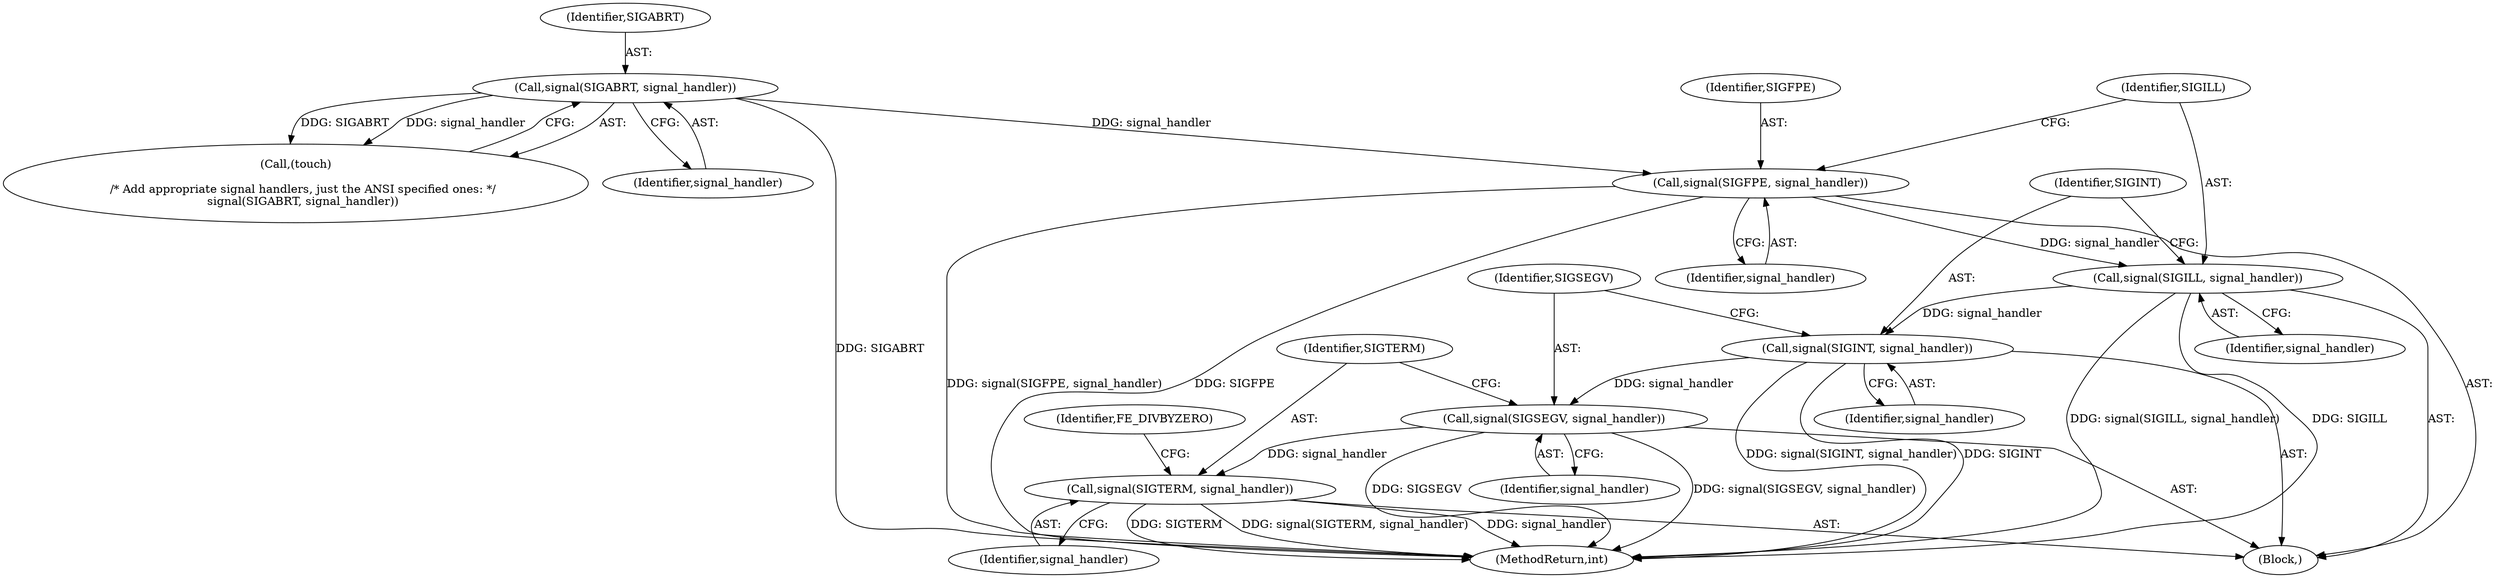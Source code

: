 digraph "0_Android_9d4853418ab2f754c2b63e091c29c5529b8b86ca_94@API" {
"1000187" [label="(Call,signal(SIGILL, signal_handler))"];
"1000184" [label="(Call,signal(SIGFPE, signal_handler))"];
"1000181" [label="(Call,signal(SIGABRT, signal_handler))"];
"1000190" [label="(Call,signal(SIGINT, signal_handler))"];
"1000193" [label="(Call,signal(SIGSEGV, signal_handler))"];
"1000196" [label="(Call,signal(SIGTERM, signal_handler))"];
"1000187" [label="(Call,signal(SIGILL, signal_handler))"];
"1000188" [label="(Identifier,SIGILL)"];
"1000181" [label="(Call,signal(SIGABRT, signal_handler))"];
"1000190" [label="(Call,signal(SIGINT, signal_handler))"];
"1000153" [label="(Block,)"];
"1000179" [label="(Call,(touch)\n\n    /* Add appropriate signal handlers, just the ANSI specified ones: */\n    signal(SIGABRT, signal_handler))"];
"1000189" [label="(Identifier,signal_handler)"];
"1000192" [label="(Identifier,signal_handler)"];
"1000201" [label="(Identifier,FE_DIVBYZERO)"];
"1000182" [label="(Identifier,SIGABRT)"];
"1000196" [label="(Call,signal(SIGTERM, signal_handler))"];
"1000183" [label="(Identifier,signal_handler)"];
"1000194" [label="(Identifier,SIGSEGV)"];
"1000184" [label="(Call,signal(SIGFPE, signal_handler))"];
"1000195" [label="(Identifier,signal_handler)"];
"1000186" [label="(Identifier,signal_handler)"];
"1000185" [label="(Identifier,SIGFPE)"];
"1000198" [label="(Identifier,signal_handler)"];
"1000191" [label="(Identifier,SIGINT)"];
"1000312" [label="(MethodReturn,int)"];
"1000197" [label="(Identifier,SIGTERM)"];
"1000193" [label="(Call,signal(SIGSEGV, signal_handler))"];
"1000187" -> "1000153"  [label="AST: "];
"1000187" -> "1000189"  [label="CFG: "];
"1000188" -> "1000187"  [label="AST: "];
"1000189" -> "1000187"  [label="AST: "];
"1000191" -> "1000187"  [label="CFG: "];
"1000187" -> "1000312"  [label="DDG: SIGILL"];
"1000187" -> "1000312"  [label="DDG: signal(SIGILL, signal_handler)"];
"1000184" -> "1000187"  [label="DDG: signal_handler"];
"1000187" -> "1000190"  [label="DDG: signal_handler"];
"1000184" -> "1000153"  [label="AST: "];
"1000184" -> "1000186"  [label="CFG: "];
"1000185" -> "1000184"  [label="AST: "];
"1000186" -> "1000184"  [label="AST: "];
"1000188" -> "1000184"  [label="CFG: "];
"1000184" -> "1000312"  [label="DDG: SIGFPE"];
"1000184" -> "1000312"  [label="DDG: signal(SIGFPE, signal_handler)"];
"1000181" -> "1000184"  [label="DDG: signal_handler"];
"1000181" -> "1000179"  [label="AST: "];
"1000181" -> "1000183"  [label="CFG: "];
"1000182" -> "1000181"  [label="AST: "];
"1000183" -> "1000181"  [label="AST: "];
"1000179" -> "1000181"  [label="CFG: "];
"1000181" -> "1000312"  [label="DDG: SIGABRT"];
"1000181" -> "1000179"  [label="DDG: SIGABRT"];
"1000181" -> "1000179"  [label="DDG: signal_handler"];
"1000190" -> "1000153"  [label="AST: "];
"1000190" -> "1000192"  [label="CFG: "];
"1000191" -> "1000190"  [label="AST: "];
"1000192" -> "1000190"  [label="AST: "];
"1000194" -> "1000190"  [label="CFG: "];
"1000190" -> "1000312"  [label="DDG: signal(SIGINT, signal_handler)"];
"1000190" -> "1000312"  [label="DDG: SIGINT"];
"1000190" -> "1000193"  [label="DDG: signal_handler"];
"1000193" -> "1000153"  [label="AST: "];
"1000193" -> "1000195"  [label="CFG: "];
"1000194" -> "1000193"  [label="AST: "];
"1000195" -> "1000193"  [label="AST: "];
"1000197" -> "1000193"  [label="CFG: "];
"1000193" -> "1000312"  [label="DDG: SIGSEGV"];
"1000193" -> "1000312"  [label="DDG: signal(SIGSEGV, signal_handler)"];
"1000193" -> "1000196"  [label="DDG: signal_handler"];
"1000196" -> "1000153"  [label="AST: "];
"1000196" -> "1000198"  [label="CFG: "];
"1000197" -> "1000196"  [label="AST: "];
"1000198" -> "1000196"  [label="AST: "];
"1000201" -> "1000196"  [label="CFG: "];
"1000196" -> "1000312"  [label="DDG: SIGTERM"];
"1000196" -> "1000312"  [label="DDG: signal(SIGTERM, signal_handler)"];
"1000196" -> "1000312"  [label="DDG: signal_handler"];
}
